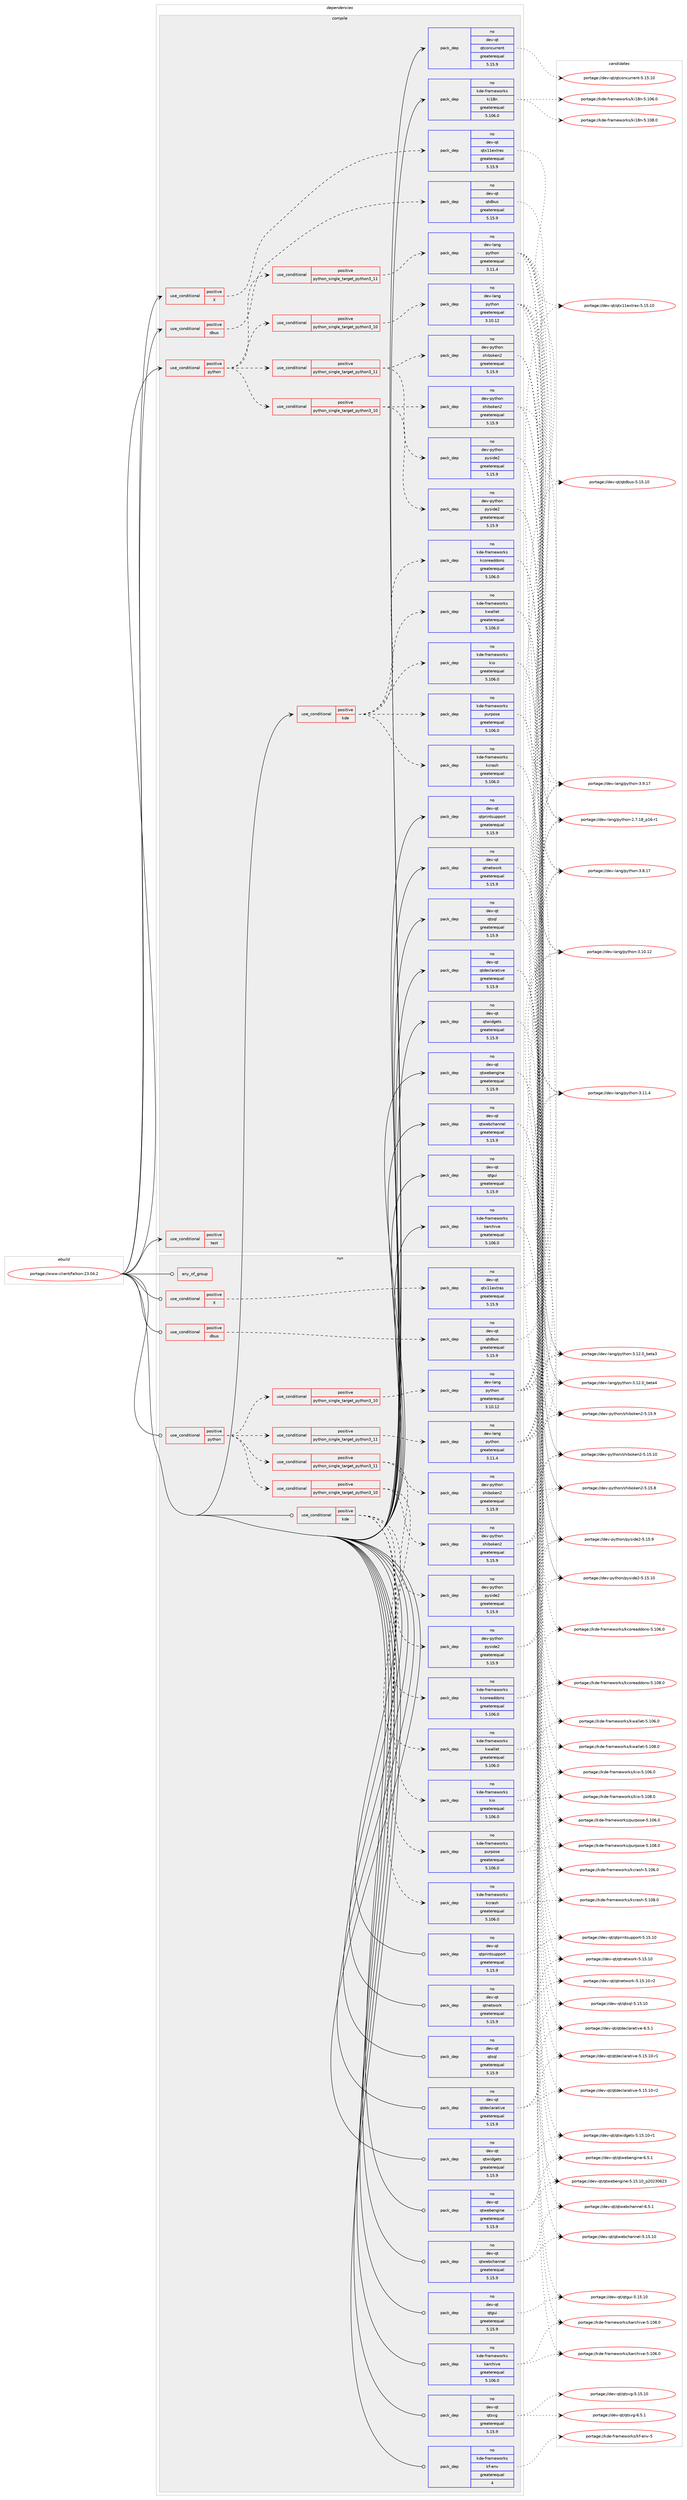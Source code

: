 digraph prolog {

# *************
# Graph options
# *************

newrank=true;
concentrate=true;
compound=true;
graph [rankdir=LR,fontname=Helvetica,fontsize=10,ranksep=1.5];#, ranksep=2.5, nodesep=0.2];
edge  [arrowhead=vee];
node  [fontname=Helvetica,fontsize=10];

# **********
# The ebuild
# **********

subgraph cluster_leftcol {
color=gray;
rank=same;
label=<<i>ebuild</i>>;
id [label="portage://www-client/falkon-23.04.2", color=red, width=4, href="../www-client/falkon-23.04.2.svg"];
}

# ****************
# The dependencies
# ****************

subgraph cluster_midcol {
color=gray;
label=<<i>dependencies</i>>;
subgraph cluster_compile {
fillcolor="#eeeeee";
style=filled;
label=<<i>compile</i>>;
subgraph cond943 {
dependency2346 [label=<<TABLE BORDER="0" CELLBORDER="1" CELLSPACING="0" CELLPADDING="4"><TR><TD ROWSPAN="3" CELLPADDING="10">use_conditional</TD></TR><TR><TD>positive</TD></TR><TR><TD>X</TD></TR></TABLE>>, shape=none, color=red];
subgraph pack1281 {
dependency2347 [label=<<TABLE BORDER="0" CELLBORDER="1" CELLSPACING="0" CELLPADDING="4" WIDTH="220"><TR><TD ROWSPAN="6" CELLPADDING="30">pack_dep</TD></TR><TR><TD WIDTH="110">no</TD></TR><TR><TD>dev-qt</TD></TR><TR><TD>qtx11extras</TD></TR><TR><TD>greaterequal</TD></TR><TR><TD>5.15.9</TD></TR></TABLE>>, shape=none, color=blue];
}
dependency2346:e -> dependency2347:w [weight=20,style="dashed",arrowhead="vee"];
# *** BEGIN UNKNOWN DEPENDENCY TYPE (TODO) ***
# dependency2346 -> package_dependency(portage://www-client/falkon-23.04.2,install,no,x11-libs,libxcb,none,[,,],any_same_slot,[])
# *** END UNKNOWN DEPENDENCY TYPE (TODO) ***

# *** BEGIN UNKNOWN DEPENDENCY TYPE (TODO) ***
# dependency2346 -> package_dependency(portage://www-client/falkon-23.04.2,install,no,x11-libs,xcb-util,none,[,,],[],[])
# *** END UNKNOWN DEPENDENCY TYPE (TODO) ***

}
id:e -> dependency2346:w [weight=20,style="solid",arrowhead="vee"];
subgraph cond944 {
dependency2348 [label=<<TABLE BORDER="0" CELLBORDER="1" CELLSPACING="0" CELLPADDING="4"><TR><TD ROWSPAN="3" CELLPADDING="10">use_conditional</TD></TR><TR><TD>positive</TD></TR><TR><TD>dbus</TD></TR></TABLE>>, shape=none, color=red];
subgraph pack1282 {
dependency2349 [label=<<TABLE BORDER="0" CELLBORDER="1" CELLSPACING="0" CELLPADDING="4" WIDTH="220"><TR><TD ROWSPAN="6" CELLPADDING="30">pack_dep</TD></TR><TR><TD WIDTH="110">no</TD></TR><TR><TD>dev-qt</TD></TR><TR><TD>qtdbus</TD></TR><TR><TD>greaterequal</TD></TR><TR><TD>5.15.9</TD></TR></TABLE>>, shape=none, color=blue];
}
dependency2348:e -> dependency2349:w [weight=20,style="dashed",arrowhead="vee"];
}
id:e -> dependency2348:w [weight=20,style="solid",arrowhead="vee"];
subgraph cond945 {
dependency2350 [label=<<TABLE BORDER="0" CELLBORDER="1" CELLSPACING="0" CELLPADDING="4"><TR><TD ROWSPAN="3" CELLPADDING="10">use_conditional</TD></TR><TR><TD>positive</TD></TR><TR><TD>kde</TD></TR></TABLE>>, shape=none, color=red];
subgraph pack1283 {
dependency2351 [label=<<TABLE BORDER="0" CELLBORDER="1" CELLSPACING="0" CELLPADDING="4" WIDTH="220"><TR><TD ROWSPAN="6" CELLPADDING="30">pack_dep</TD></TR><TR><TD WIDTH="110">no</TD></TR><TR><TD>kde-frameworks</TD></TR><TR><TD>kcoreaddons</TD></TR><TR><TD>greaterequal</TD></TR><TR><TD>5.106.0</TD></TR></TABLE>>, shape=none, color=blue];
}
dependency2350:e -> dependency2351:w [weight=20,style="dashed",arrowhead="vee"];
subgraph pack1284 {
dependency2352 [label=<<TABLE BORDER="0" CELLBORDER="1" CELLSPACING="0" CELLPADDING="4" WIDTH="220"><TR><TD ROWSPAN="6" CELLPADDING="30">pack_dep</TD></TR><TR><TD WIDTH="110">no</TD></TR><TR><TD>kde-frameworks</TD></TR><TR><TD>kcrash</TD></TR><TR><TD>greaterequal</TD></TR><TR><TD>5.106.0</TD></TR></TABLE>>, shape=none, color=blue];
}
dependency2350:e -> dependency2352:w [weight=20,style="dashed",arrowhead="vee"];
subgraph pack1285 {
dependency2353 [label=<<TABLE BORDER="0" CELLBORDER="1" CELLSPACING="0" CELLPADDING="4" WIDTH="220"><TR><TD ROWSPAN="6" CELLPADDING="30">pack_dep</TD></TR><TR><TD WIDTH="110">no</TD></TR><TR><TD>kde-frameworks</TD></TR><TR><TD>kio</TD></TR><TR><TD>greaterequal</TD></TR><TR><TD>5.106.0</TD></TR></TABLE>>, shape=none, color=blue];
}
dependency2350:e -> dependency2353:w [weight=20,style="dashed",arrowhead="vee"];
subgraph pack1286 {
dependency2354 [label=<<TABLE BORDER="0" CELLBORDER="1" CELLSPACING="0" CELLPADDING="4" WIDTH="220"><TR><TD ROWSPAN="6" CELLPADDING="30">pack_dep</TD></TR><TR><TD WIDTH="110">no</TD></TR><TR><TD>kde-frameworks</TD></TR><TR><TD>kwallet</TD></TR><TR><TD>greaterequal</TD></TR><TR><TD>5.106.0</TD></TR></TABLE>>, shape=none, color=blue];
}
dependency2350:e -> dependency2354:w [weight=20,style="dashed",arrowhead="vee"];
subgraph pack1287 {
dependency2355 [label=<<TABLE BORDER="0" CELLBORDER="1" CELLSPACING="0" CELLPADDING="4" WIDTH="220"><TR><TD ROWSPAN="6" CELLPADDING="30">pack_dep</TD></TR><TR><TD WIDTH="110">no</TD></TR><TR><TD>kde-frameworks</TD></TR><TR><TD>purpose</TD></TR><TR><TD>greaterequal</TD></TR><TR><TD>5.106.0</TD></TR></TABLE>>, shape=none, color=blue];
}
dependency2350:e -> dependency2355:w [weight=20,style="dashed",arrowhead="vee"];
}
id:e -> dependency2350:w [weight=20,style="solid",arrowhead="vee"];
subgraph cond946 {
dependency2356 [label=<<TABLE BORDER="0" CELLBORDER="1" CELLSPACING="0" CELLPADDING="4"><TR><TD ROWSPAN="3" CELLPADDING="10">use_conditional</TD></TR><TR><TD>positive</TD></TR><TR><TD>python</TD></TR></TABLE>>, shape=none, color=red];
subgraph cond947 {
dependency2357 [label=<<TABLE BORDER="0" CELLBORDER="1" CELLSPACING="0" CELLPADDING="4"><TR><TD ROWSPAN="3" CELLPADDING="10">use_conditional</TD></TR><TR><TD>positive</TD></TR><TR><TD>python_single_target_python3_10</TD></TR></TABLE>>, shape=none, color=red];
subgraph pack1288 {
dependency2358 [label=<<TABLE BORDER="0" CELLBORDER="1" CELLSPACING="0" CELLPADDING="4" WIDTH="220"><TR><TD ROWSPAN="6" CELLPADDING="30">pack_dep</TD></TR><TR><TD WIDTH="110">no</TD></TR><TR><TD>dev-lang</TD></TR><TR><TD>python</TD></TR><TR><TD>greaterequal</TD></TR><TR><TD>3.10.12</TD></TR></TABLE>>, shape=none, color=blue];
}
dependency2357:e -> dependency2358:w [weight=20,style="dashed",arrowhead="vee"];
}
dependency2356:e -> dependency2357:w [weight=20,style="dashed",arrowhead="vee"];
subgraph cond948 {
dependency2359 [label=<<TABLE BORDER="0" CELLBORDER="1" CELLSPACING="0" CELLPADDING="4"><TR><TD ROWSPAN="3" CELLPADDING="10">use_conditional</TD></TR><TR><TD>positive</TD></TR><TR><TD>python_single_target_python3_11</TD></TR></TABLE>>, shape=none, color=red];
subgraph pack1289 {
dependency2360 [label=<<TABLE BORDER="0" CELLBORDER="1" CELLSPACING="0" CELLPADDING="4" WIDTH="220"><TR><TD ROWSPAN="6" CELLPADDING="30">pack_dep</TD></TR><TR><TD WIDTH="110">no</TD></TR><TR><TD>dev-lang</TD></TR><TR><TD>python</TD></TR><TR><TD>greaterequal</TD></TR><TR><TD>3.11.4</TD></TR></TABLE>>, shape=none, color=blue];
}
dependency2359:e -> dependency2360:w [weight=20,style="dashed",arrowhead="vee"];
}
dependency2356:e -> dependency2359:w [weight=20,style="dashed",arrowhead="vee"];
subgraph cond949 {
dependency2361 [label=<<TABLE BORDER="0" CELLBORDER="1" CELLSPACING="0" CELLPADDING="4"><TR><TD ROWSPAN="3" CELLPADDING="10">use_conditional</TD></TR><TR><TD>positive</TD></TR><TR><TD>python_single_target_python3_10</TD></TR></TABLE>>, shape=none, color=red];
subgraph pack1290 {
dependency2362 [label=<<TABLE BORDER="0" CELLBORDER="1" CELLSPACING="0" CELLPADDING="4" WIDTH="220"><TR><TD ROWSPAN="6" CELLPADDING="30">pack_dep</TD></TR><TR><TD WIDTH="110">no</TD></TR><TR><TD>dev-python</TD></TR><TR><TD>pyside2</TD></TR><TR><TD>greaterequal</TD></TR><TR><TD>5.15.9</TD></TR></TABLE>>, shape=none, color=blue];
}
dependency2361:e -> dependency2362:w [weight=20,style="dashed",arrowhead="vee"];
subgraph pack1291 {
dependency2363 [label=<<TABLE BORDER="0" CELLBORDER="1" CELLSPACING="0" CELLPADDING="4" WIDTH="220"><TR><TD ROWSPAN="6" CELLPADDING="30">pack_dep</TD></TR><TR><TD WIDTH="110">no</TD></TR><TR><TD>dev-python</TD></TR><TR><TD>shiboken2</TD></TR><TR><TD>greaterequal</TD></TR><TR><TD>5.15.9</TD></TR></TABLE>>, shape=none, color=blue];
}
dependency2361:e -> dependency2363:w [weight=20,style="dashed",arrowhead="vee"];
}
dependency2356:e -> dependency2361:w [weight=20,style="dashed",arrowhead="vee"];
subgraph cond950 {
dependency2364 [label=<<TABLE BORDER="0" CELLBORDER="1" CELLSPACING="0" CELLPADDING="4"><TR><TD ROWSPAN="3" CELLPADDING="10">use_conditional</TD></TR><TR><TD>positive</TD></TR><TR><TD>python_single_target_python3_11</TD></TR></TABLE>>, shape=none, color=red];
subgraph pack1292 {
dependency2365 [label=<<TABLE BORDER="0" CELLBORDER="1" CELLSPACING="0" CELLPADDING="4" WIDTH="220"><TR><TD ROWSPAN="6" CELLPADDING="30">pack_dep</TD></TR><TR><TD WIDTH="110">no</TD></TR><TR><TD>dev-python</TD></TR><TR><TD>pyside2</TD></TR><TR><TD>greaterequal</TD></TR><TR><TD>5.15.9</TD></TR></TABLE>>, shape=none, color=blue];
}
dependency2364:e -> dependency2365:w [weight=20,style="dashed",arrowhead="vee"];
subgraph pack1293 {
dependency2366 [label=<<TABLE BORDER="0" CELLBORDER="1" CELLSPACING="0" CELLPADDING="4" WIDTH="220"><TR><TD ROWSPAN="6" CELLPADDING="30">pack_dep</TD></TR><TR><TD WIDTH="110">no</TD></TR><TR><TD>dev-python</TD></TR><TR><TD>shiboken2</TD></TR><TR><TD>greaterequal</TD></TR><TR><TD>5.15.9</TD></TR></TABLE>>, shape=none, color=blue];
}
dependency2364:e -> dependency2366:w [weight=20,style="dashed",arrowhead="vee"];
}
dependency2356:e -> dependency2364:w [weight=20,style="dashed",arrowhead="vee"];
}
id:e -> dependency2356:w [weight=20,style="solid",arrowhead="vee"];
subgraph cond951 {
dependency2367 [label=<<TABLE BORDER="0" CELLBORDER="1" CELLSPACING="0" CELLPADDING="4"><TR><TD ROWSPAN="3" CELLPADDING="10">use_conditional</TD></TR><TR><TD>positive</TD></TR><TR><TD>test</TD></TR></TABLE>>, shape=none, color=red];
# *** BEGIN UNKNOWN DEPENDENCY TYPE (TODO) ***
# dependency2367 -> package_dependency(portage://www-client/falkon-23.04.2,install,no,dev-qt,qttest,none,[,,],[slot(5)],[])
# *** END UNKNOWN DEPENDENCY TYPE (TODO) ***

}
id:e -> dependency2367:w [weight=20,style="solid",arrowhead="vee"];
# *** BEGIN UNKNOWN DEPENDENCY TYPE (TODO) ***
# id -> package_dependency(portage://www-client/falkon-23.04.2,install,no,dev-libs,openssl,none,[,,],[slot(0),equal],[])
# *** END UNKNOWN DEPENDENCY TYPE (TODO) ***

subgraph pack1294 {
dependency2368 [label=<<TABLE BORDER="0" CELLBORDER="1" CELLSPACING="0" CELLPADDING="4" WIDTH="220"><TR><TD ROWSPAN="6" CELLPADDING="30">pack_dep</TD></TR><TR><TD WIDTH="110">no</TD></TR><TR><TD>dev-qt</TD></TR><TR><TD>qtconcurrent</TD></TR><TR><TD>greaterequal</TD></TR><TR><TD>5.15.9</TD></TR></TABLE>>, shape=none, color=blue];
}
id:e -> dependency2368:w [weight=20,style="solid",arrowhead="vee"];
# *** BEGIN UNKNOWN DEPENDENCY TYPE (TODO) ***
# id -> package_dependency(portage://www-client/falkon-23.04.2,install,no,dev-qt,qtcore,none,[,,],[slot(5)],[])
# *** END UNKNOWN DEPENDENCY TYPE (TODO) ***

subgraph pack1295 {
dependency2369 [label=<<TABLE BORDER="0" CELLBORDER="1" CELLSPACING="0" CELLPADDING="4" WIDTH="220"><TR><TD ROWSPAN="6" CELLPADDING="30">pack_dep</TD></TR><TR><TD WIDTH="110">no</TD></TR><TR><TD>dev-qt</TD></TR><TR><TD>qtdeclarative</TD></TR><TR><TD>greaterequal</TD></TR><TR><TD>5.15.9</TD></TR></TABLE>>, shape=none, color=blue];
}
id:e -> dependency2369:w [weight=20,style="solid",arrowhead="vee"];
subgraph pack1296 {
dependency2370 [label=<<TABLE BORDER="0" CELLBORDER="1" CELLSPACING="0" CELLPADDING="4" WIDTH="220"><TR><TD ROWSPAN="6" CELLPADDING="30">pack_dep</TD></TR><TR><TD WIDTH="110">no</TD></TR><TR><TD>dev-qt</TD></TR><TR><TD>qtgui</TD></TR><TR><TD>greaterequal</TD></TR><TR><TD>5.15.9</TD></TR></TABLE>>, shape=none, color=blue];
}
id:e -> dependency2370:w [weight=20,style="solid",arrowhead="vee"];
subgraph pack1297 {
dependency2371 [label=<<TABLE BORDER="0" CELLBORDER="1" CELLSPACING="0" CELLPADDING="4" WIDTH="220"><TR><TD ROWSPAN="6" CELLPADDING="30">pack_dep</TD></TR><TR><TD WIDTH="110">no</TD></TR><TR><TD>dev-qt</TD></TR><TR><TD>qtnetwork</TD></TR><TR><TD>greaterequal</TD></TR><TR><TD>5.15.9</TD></TR></TABLE>>, shape=none, color=blue];
}
id:e -> dependency2371:w [weight=20,style="solid",arrowhead="vee"];
subgraph pack1298 {
dependency2372 [label=<<TABLE BORDER="0" CELLBORDER="1" CELLSPACING="0" CELLPADDING="4" WIDTH="220"><TR><TD ROWSPAN="6" CELLPADDING="30">pack_dep</TD></TR><TR><TD WIDTH="110">no</TD></TR><TR><TD>dev-qt</TD></TR><TR><TD>qtprintsupport</TD></TR><TR><TD>greaterequal</TD></TR><TR><TD>5.15.9</TD></TR></TABLE>>, shape=none, color=blue];
}
id:e -> dependency2372:w [weight=20,style="solid",arrowhead="vee"];
subgraph pack1299 {
dependency2373 [label=<<TABLE BORDER="0" CELLBORDER="1" CELLSPACING="0" CELLPADDING="4" WIDTH="220"><TR><TD ROWSPAN="6" CELLPADDING="30">pack_dep</TD></TR><TR><TD WIDTH="110">no</TD></TR><TR><TD>dev-qt</TD></TR><TR><TD>qtsql</TD></TR><TR><TD>greaterequal</TD></TR><TR><TD>5.15.9</TD></TR></TABLE>>, shape=none, color=blue];
}
id:e -> dependency2373:w [weight=20,style="solid",arrowhead="vee"];
subgraph pack1300 {
dependency2374 [label=<<TABLE BORDER="0" CELLBORDER="1" CELLSPACING="0" CELLPADDING="4" WIDTH="220"><TR><TD ROWSPAN="6" CELLPADDING="30">pack_dep</TD></TR><TR><TD WIDTH="110">no</TD></TR><TR><TD>dev-qt</TD></TR><TR><TD>qtwebchannel</TD></TR><TR><TD>greaterequal</TD></TR><TR><TD>5.15.9</TD></TR></TABLE>>, shape=none, color=blue];
}
id:e -> dependency2374:w [weight=20,style="solid",arrowhead="vee"];
subgraph pack1301 {
dependency2375 [label=<<TABLE BORDER="0" CELLBORDER="1" CELLSPACING="0" CELLPADDING="4" WIDTH="220"><TR><TD ROWSPAN="6" CELLPADDING="30">pack_dep</TD></TR><TR><TD WIDTH="110">no</TD></TR><TR><TD>dev-qt</TD></TR><TR><TD>qtwebengine</TD></TR><TR><TD>greaterequal</TD></TR><TR><TD>5.15.9</TD></TR></TABLE>>, shape=none, color=blue];
}
id:e -> dependency2375:w [weight=20,style="solid",arrowhead="vee"];
subgraph pack1302 {
dependency2376 [label=<<TABLE BORDER="0" CELLBORDER="1" CELLSPACING="0" CELLPADDING="4" WIDTH="220"><TR><TD ROWSPAN="6" CELLPADDING="30">pack_dep</TD></TR><TR><TD WIDTH="110">no</TD></TR><TR><TD>dev-qt</TD></TR><TR><TD>qtwidgets</TD></TR><TR><TD>greaterequal</TD></TR><TR><TD>5.15.9</TD></TR></TABLE>>, shape=none, color=blue];
}
id:e -> dependency2376:w [weight=20,style="solid",arrowhead="vee"];
subgraph pack1303 {
dependency2377 [label=<<TABLE BORDER="0" CELLBORDER="1" CELLSPACING="0" CELLPADDING="4" WIDTH="220"><TR><TD ROWSPAN="6" CELLPADDING="30">pack_dep</TD></TR><TR><TD WIDTH="110">no</TD></TR><TR><TD>kde-frameworks</TD></TR><TR><TD>karchive</TD></TR><TR><TD>greaterequal</TD></TR><TR><TD>5.106.0</TD></TR></TABLE>>, shape=none, color=blue];
}
id:e -> dependency2377:w [weight=20,style="solid",arrowhead="vee"];
subgraph pack1304 {
dependency2378 [label=<<TABLE BORDER="0" CELLBORDER="1" CELLSPACING="0" CELLPADDING="4" WIDTH="220"><TR><TD ROWSPAN="6" CELLPADDING="30">pack_dep</TD></TR><TR><TD WIDTH="110">no</TD></TR><TR><TD>kde-frameworks</TD></TR><TR><TD>ki18n</TD></TR><TR><TD>greaterequal</TD></TR><TR><TD>5.106.0</TD></TR></TABLE>>, shape=none, color=blue];
}
id:e -> dependency2378:w [weight=20,style="solid",arrowhead="vee"];
# *** BEGIN UNKNOWN DEPENDENCY TYPE (TODO) ***
# id -> package_dependency(portage://www-client/falkon-23.04.2,install,no,virtual,libintl,none,[,,],[],[])
# *** END UNKNOWN DEPENDENCY TYPE (TODO) ***

}
subgraph cluster_compileandrun {
fillcolor="#eeeeee";
style=filled;
label=<<i>compile and run</i>>;
}
subgraph cluster_run {
fillcolor="#eeeeee";
style=filled;
label=<<i>run</i>>;
subgraph any124 {
dependency2379 [label=<<TABLE BORDER="0" CELLBORDER="1" CELLSPACING="0" CELLPADDING="4"><TR><TD CELLPADDING="10">any_of_group</TD></TR></TABLE>>, shape=none, color=red];# *** BEGIN UNKNOWN DEPENDENCY TYPE (TODO) ***
# dependency2379 -> package_dependency(portage://www-client/falkon-23.04.2,run,no,kde-frameworks,breeze-icons,none,[,,],any_different_slot,[])
# *** END UNKNOWN DEPENDENCY TYPE (TODO) ***

# *** BEGIN UNKNOWN DEPENDENCY TYPE (TODO) ***
# dependency2379 -> package_dependency(portage://www-client/falkon-23.04.2,run,no,kde-frameworks,oxygen-icons,none,[,,],any_different_slot,[])
# *** END UNKNOWN DEPENDENCY TYPE (TODO) ***

}
id:e -> dependency2379:w [weight=20,style="solid",arrowhead="odot"];
subgraph cond952 {
dependency2380 [label=<<TABLE BORDER="0" CELLBORDER="1" CELLSPACING="0" CELLPADDING="4"><TR><TD ROWSPAN="3" CELLPADDING="10">use_conditional</TD></TR><TR><TD>positive</TD></TR><TR><TD>X</TD></TR></TABLE>>, shape=none, color=red];
subgraph pack1305 {
dependency2381 [label=<<TABLE BORDER="0" CELLBORDER="1" CELLSPACING="0" CELLPADDING="4" WIDTH="220"><TR><TD ROWSPAN="6" CELLPADDING="30">pack_dep</TD></TR><TR><TD WIDTH="110">no</TD></TR><TR><TD>dev-qt</TD></TR><TR><TD>qtx11extras</TD></TR><TR><TD>greaterequal</TD></TR><TR><TD>5.15.9</TD></TR></TABLE>>, shape=none, color=blue];
}
dependency2380:e -> dependency2381:w [weight=20,style="dashed",arrowhead="vee"];
# *** BEGIN UNKNOWN DEPENDENCY TYPE (TODO) ***
# dependency2380 -> package_dependency(portage://www-client/falkon-23.04.2,run,no,x11-libs,libxcb,none,[,,],any_same_slot,[])
# *** END UNKNOWN DEPENDENCY TYPE (TODO) ***

# *** BEGIN UNKNOWN DEPENDENCY TYPE (TODO) ***
# dependency2380 -> package_dependency(portage://www-client/falkon-23.04.2,run,no,x11-libs,xcb-util,none,[,,],[],[])
# *** END UNKNOWN DEPENDENCY TYPE (TODO) ***

}
id:e -> dependency2380:w [weight=20,style="solid",arrowhead="odot"];
subgraph cond953 {
dependency2382 [label=<<TABLE BORDER="0" CELLBORDER="1" CELLSPACING="0" CELLPADDING="4"><TR><TD ROWSPAN="3" CELLPADDING="10">use_conditional</TD></TR><TR><TD>positive</TD></TR><TR><TD>dbus</TD></TR></TABLE>>, shape=none, color=red];
subgraph pack1306 {
dependency2383 [label=<<TABLE BORDER="0" CELLBORDER="1" CELLSPACING="0" CELLPADDING="4" WIDTH="220"><TR><TD ROWSPAN="6" CELLPADDING="30">pack_dep</TD></TR><TR><TD WIDTH="110">no</TD></TR><TR><TD>dev-qt</TD></TR><TR><TD>qtdbus</TD></TR><TR><TD>greaterequal</TD></TR><TR><TD>5.15.9</TD></TR></TABLE>>, shape=none, color=blue];
}
dependency2382:e -> dependency2383:w [weight=20,style="dashed",arrowhead="vee"];
}
id:e -> dependency2382:w [weight=20,style="solid",arrowhead="odot"];
subgraph cond954 {
dependency2384 [label=<<TABLE BORDER="0" CELLBORDER="1" CELLSPACING="0" CELLPADDING="4"><TR><TD ROWSPAN="3" CELLPADDING="10">use_conditional</TD></TR><TR><TD>positive</TD></TR><TR><TD>kde</TD></TR></TABLE>>, shape=none, color=red];
subgraph pack1307 {
dependency2385 [label=<<TABLE BORDER="0" CELLBORDER="1" CELLSPACING="0" CELLPADDING="4" WIDTH="220"><TR><TD ROWSPAN="6" CELLPADDING="30">pack_dep</TD></TR><TR><TD WIDTH="110">no</TD></TR><TR><TD>kde-frameworks</TD></TR><TR><TD>kcoreaddons</TD></TR><TR><TD>greaterequal</TD></TR><TR><TD>5.106.0</TD></TR></TABLE>>, shape=none, color=blue];
}
dependency2384:e -> dependency2385:w [weight=20,style="dashed",arrowhead="vee"];
subgraph pack1308 {
dependency2386 [label=<<TABLE BORDER="0" CELLBORDER="1" CELLSPACING="0" CELLPADDING="4" WIDTH="220"><TR><TD ROWSPAN="6" CELLPADDING="30">pack_dep</TD></TR><TR><TD WIDTH="110">no</TD></TR><TR><TD>kde-frameworks</TD></TR><TR><TD>kcrash</TD></TR><TR><TD>greaterequal</TD></TR><TR><TD>5.106.0</TD></TR></TABLE>>, shape=none, color=blue];
}
dependency2384:e -> dependency2386:w [weight=20,style="dashed",arrowhead="vee"];
subgraph pack1309 {
dependency2387 [label=<<TABLE BORDER="0" CELLBORDER="1" CELLSPACING="0" CELLPADDING="4" WIDTH="220"><TR><TD ROWSPAN="6" CELLPADDING="30">pack_dep</TD></TR><TR><TD WIDTH="110">no</TD></TR><TR><TD>kde-frameworks</TD></TR><TR><TD>kio</TD></TR><TR><TD>greaterequal</TD></TR><TR><TD>5.106.0</TD></TR></TABLE>>, shape=none, color=blue];
}
dependency2384:e -> dependency2387:w [weight=20,style="dashed",arrowhead="vee"];
subgraph pack1310 {
dependency2388 [label=<<TABLE BORDER="0" CELLBORDER="1" CELLSPACING="0" CELLPADDING="4" WIDTH="220"><TR><TD ROWSPAN="6" CELLPADDING="30">pack_dep</TD></TR><TR><TD WIDTH="110">no</TD></TR><TR><TD>kde-frameworks</TD></TR><TR><TD>kwallet</TD></TR><TR><TD>greaterequal</TD></TR><TR><TD>5.106.0</TD></TR></TABLE>>, shape=none, color=blue];
}
dependency2384:e -> dependency2388:w [weight=20,style="dashed",arrowhead="vee"];
subgraph pack1311 {
dependency2389 [label=<<TABLE BORDER="0" CELLBORDER="1" CELLSPACING="0" CELLPADDING="4" WIDTH="220"><TR><TD ROWSPAN="6" CELLPADDING="30">pack_dep</TD></TR><TR><TD WIDTH="110">no</TD></TR><TR><TD>kde-frameworks</TD></TR><TR><TD>purpose</TD></TR><TR><TD>greaterequal</TD></TR><TR><TD>5.106.0</TD></TR></TABLE>>, shape=none, color=blue];
}
dependency2384:e -> dependency2389:w [weight=20,style="dashed",arrowhead="vee"];
}
id:e -> dependency2384:w [weight=20,style="solid",arrowhead="odot"];
subgraph cond955 {
dependency2390 [label=<<TABLE BORDER="0" CELLBORDER="1" CELLSPACING="0" CELLPADDING="4"><TR><TD ROWSPAN="3" CELLPADDING="10">use_conditional</TD></TR><TR><TD>positive</TD></TR><TR><TD>python</TD></TR></TABLE>>, shape=none, color=red];
subgraph cond956 {
dependency2391 [label=<<TABLE BORDER="0" CELLBORDER="1" CELLSPACING="0" CELLPADDING="4"><TR><TD ROWSPAN="3" CELLPADDING="10">use_conditional</TD></TR><TR><TD>positive</TD></TR><TR><TD>python_single_target_python3_10</TD></TR></TABLE>>, shape=none, color=red];
subgraph pack1312 {
dependency2392 [label=<<TABLE BORDER="0" CELLBORDER="1" CELLSPACING="0" CELLPADDING="4" WIDTH="220"><TR><TD ROWSPAN="6" CELLPADDING="30">pack_dep</TD></TR><TR><TD WIDTH="110">no</TD></TR><TR><TD>dev-lang</TD></TR><TR><TD>python</TD></TR><TR><TD>greaterequal</TD></TR><TR><TD>3.10.12</TD></TR></TABLE>>, shape=none, color=blue];
}
dependency2391:e -> dependency2392:w [weight=20,style="dashed",arrowhead="vee"];
}
dependency2390:e -> dependency2391:w [weight=20,style="dashed",arrowhead="vee"];
subgraph cond957 {
dependency2393 [label=<<TABLE BORDER="0" CELLBORDER="1" CELLSPACING="0" CELLPADDING="4"><TR><TD ROWSPAN="3" CELLPADDING="10">use_conditional</TD></TR><TR><TD>positive</TD></TR><TR><TD>python_single_target_python3_11</TD></TR></TABLE>>, shape=none, color=red];
subgraph pack1313 {
dependency2394 [label=<<TABLE BORDER="0" CELLBORDER="1" CELLSPACING="0" CELLPADDING="4" WIDTH="220"><TR><TD ROWSPAN="6" CELLPADDING="30">pack_dep</TD></TR><TR><TD WIDTH="110">no</TD></TR><TR><TD>dev-lang</TD></TR><TR><TD>python</TD></TR><TR><TD>greaterequal</TD></TR><TR><TD>3.11.4</TD></TR></TABLE>>, shape=none, color=blue];
}
dependency2393:e -> dependency2394:w [weight=20,style="dashed",arrowhead="vee"];
}
dependency2390:e -> dependency2393:w [weight=20,style="dashed",arrowhead="vee"];
subgraph cond958 {
dependency2395 [label=<<TABLE BORDER="0" CELLBORDER="1" CELLSPACING="0" CELLPADDING="4"><TR><TD ROWSPAN="3" CELLPADDING="10">use_conditional</TD></TR><TR><TD>positive</TD></TR><TR><TD>python_single_target_python3_10</TD></TR></TABLE>>, shape=none, color=red];
subgraph pack1314 {
dependency2396 [label=<<TABLE BORDER="0" CELLBORDER="1" CELLSPACING="0" CELLPADDING="4" WIDTH="220"><TR><TD ROWSPAN="6" CELLPADDING="30">pack_dep</TD></TR><TR><TD WIDTH="110">no</TD></TR><TR><TD>dev-python</TD></TR><TR><TD>pyside2</TD></TR><TR><TD>greaterequal</TD></TR><TR><TD>5.15.9</TD></TR></TABLE>>, shape=none, color=blue];
}
dependency2395:e -> dependency2396:w [weight=20,style="dashed",arrowhead="vee"];
subgraph pack1315 {
dependency2397 [label=<<TABLE BORDER="0" CELLBORDER="1" CELLSPACING="0" CELLPADDING="4" WIDTH="220"><TR><TD ROWSPAN="6" CELLPADDING="30">pack_dep</TD></TR><TR><TD WIDTH="110">no</TD></TR><TR><TD>dev-python</TD></TR><TR><TD>shiboken2</TD></TR><TR><TD>greaterequal</TD></TR><TR><TD>5.15.9</TD></TR></TABLE>>, shape=none, color=blue];
}
dependency2395:e -> dependency2397:w [weight=20,style="dashed",arrowhead="vee"];
}
dependency2390:e -> dependency2395:w [weight=20,style="dashed",arrowhead="vee"];
subgraph cond959 {
dependency2398 [label=<<TABLE BORDER="0" CELLBORDER="1" CELLSPACING="0" CELLPADDING="4"><TR><TD ROWSPAN="3" CELLPADDING="10">use_conditional</TD></TR><TR><TD>positive</TD></TR><TR><TD>python_single_target_python3_11</TD></TR></TABLE>>, shape=none, color=red];
subgraph pack1316 {
dependency2399 [label=<<TABLE BORDER="0" CELLBORDER="1" CELLSPACING="0" CELLPADDING="4" WIDTH="220"><TR><TD ROWSPAN="6" CELLPADDING="30">pack_dep</TD></TR><TR><TD WIDTH="110">no</TD></TR><TR><TD>dev-python</TD></TR><TR><TD>pyside2</TD></TR><TR><TD>greaterequal</TD></TR><TR><TD>5.15.9</TD></TR></TABLE>>, shape=none, color=blue];
}
dependency2398:e -> dependency2399:w [weight=20,style="dashed",arrowhead="vee"];
subgraph pack1317 {
dependency2400 [label=<<TABLE BORDER="0" CELLBORDER="1" CELLSPACING="0" CELLPADDING="4" WIDTH="220"><TR><TD ROWSPAN="6" CELLPADDING="30">pack_dep</TD></TR><TR><TD WIDTH="110">no</TD></TR><TR><TD>dev-python</TD></TR><TR><TD>shiboken2</TD></TR><TR><TD>greaterequal</TD></TR><TR><TD>5.15.9</TD></TR></TABLE>>, shape=none, color=blue];
}
dependency2398:e -> dependency2400:w [weight=20,style="dashed",arrowhead="vee"];
}
dependency2390:e -> dependency2398:w [weight=20,style="dashed",arrowhead="vee"];
}
id:e -> dependency2390:w [weight=20,style="solid",arrowhead="odot"];
# *** BEGIN UNKNOWN DEPENDENCY TYPE (TODO) ***
# id -> package_dependency(portage://www-client/falkon-23.04.2,run,no,dev-libs,openssl,none,[,,],[slot(0),equal],[])
# *** END UNKNOWN DEPENDENCY TYPE (TODO) ***

# *** BEGIN UNKNOWN DEPENDENCY TYPE (TODO) ***
# id -> package_dependency(portage://www-client/falkon-23.04.2,run,no,dev-qt,qtcore,none,[,,],[slot(5)],[])
# *** END UNKNOWN DEPENDENCY TYPE (TODO) ***

subgraph pack1318 {
dependency2401 [label=<<TABLE BORDER="0" CELLBORDER="1" CELLSPACING="0" CELLPADDING="4" WIDTH="220"><TR><TD ROWSPAN="6" CELLPADDING="30">pack_dep</TD></TR><TR><TD WIDTH="110">no</TD></TR><TR><TD>dev-qt</TD></TR><TR><TD>qtdeclarative</TD></TR><TR><TD>greaterequal</TD></TR><TR><TD>5.15.9</TD></TR></TABLE>>, shape=none, color=blue];
}
id:e -> dependency2401:w [weight=20,style="solid",arrowhead="odot"];
subgraph pack1319 {
dependency2402 [label=<<TABLE BORDER="0" CELLBORDER="1" CELLSPACING="0" CELLPADDING="4" WIDTH="220"><TR><TD ROWSPAN="6" CELLPADDING="30">pack_dep</TD></TR><TR><TD WIDTH="110">no</TD></TR><TR><TD>dev-qt</TD></TR><TR><TD>qtgui</TD></TR><TR><TD>greaterequal</TD></TR><TR><TD>5.15.9</TD></TR></TABLE>>, shape=none, color=blue];
}
id:e -> dependency2402:w [weight=20,style="solid",arrowhead="odot"];
subgraph pack1320 {
dependency2403 [label=<<TABLE BORDER="0" CELLBORDER="1" CELLSPACING="0" CELLPADDING="4" WIDTH="220"><TR><TD ROWSPAN="6" CELLPADDING="30">pack_dep</TD></TR><TR><TD WIDTH="110">no</TD></TR><TR><TD>dev-qt</TD></TR><TR><TD>qtnetwork</TD></TR><TR><TD>greaterequal</TD></TR><TR><TD>5.15.9</TD></TR></TABLE>>, shape=none, color=blue];
}
id:e -> dependency2403:w [weight=20,style="solid",arrowhead="odot"];
subgraph pack1321 {
dependency2404 [label=<<TABLE BORDER="0" CELLBORDER="1" CELLSPACING="0" CELLPADDING="4" WIDTH="220"><TR><TD ROWSPAN="6" CELLPADDING="30">pack_dep</TD></TR><TR><TD WIDTH="110">no</TD></TR><TR><TD>dev-qt</TD></TR><TR><TD>qtprintsupport</TD></TR><TR><TD>greaterequal</TD></TR><TR><TD>5.15.9</TD></TR></TABLE>>, shape=none, color=blue];
}
id:e -> dependency2404:w [weight=20,style="solid",arrowhead="odot"];
subgraph pack1322 {
dependency2405 [label=<<TABLE BORDER="0" CELLBORDER="1" CELLSPACING="0" CELLPADDING="4" WIDTH="220"><TR><TD ROWSPAN="6" CELLPADDING="30">pack_dep</TD></TR><TR><TD WIDTH="110">no</TD></TR><TR><TD>dev-qt</TD></TR><TR><TD>qtsql</TD></TR><TR><TD>greaterequal</TD></TR><TR><TD>5.15.9</TD></TR></TABLE>>, shape=none, color=blue];
}
id:e -> dependency2405:w [weight=20,style="solid",arrowhead="odot"];
subgraph pack1323 {
dependency2406 [label=<<TABLE BORDER="0" CELLBORDER="1" CELLSPACING="0" CELLPADDING="4" WIDTH="220"><TR><TD ROWSPAN="6" CELLPADDING="30">pack_dep</TD></TR><TR><TD WIDTH="110">no</TD></TR><TR><TD>dev-qt</TD></TR><TR><TD>qtsvg</TD></TR><TR><TD>greaterequal</TD></TR><TR><TD>5.15.9</TD></TR></TABLE>>, shape=none, color=blue];
}
id:e -> dependency2406:w [weight=20,style="solid",arrowhead="odot"];
subgraph pack1324 {
dependency2407 [label=<<TABLE BORDER="0" CELLBORDER="1" CELLSPACING="0" CELLPADDING="4" WIDTH="220"><TR><TD ROWSPAN="6" CELLPADDING="30">pack_dep</TD></TR><TR><TD WIDTH="110">no</TD></TR><TR><TD>dev-qt</TD></TR><TR><TD>qtwebchannel</TD></TR><TR><TD>greaterequal</TD></TR><TR><TD>5.15.9</TD></TR></TABLE>>, shape=none, color=blue];
}
id:e -> dependency2407:w [weight=20,style="solid",arrowhead="odot"];
subgraph pack1325 {
dependency2408 [label=<<TABLE BORDER="0" CELLBORDER="1" CELLSPACING="0" CELLPADDING="4" WIDTH="220"><TR><TD ROWSPAN="6" CELLPADDING="30">pack_dep</TD></TR><TR><TD WIDTH="110">no</TD></TR><TR><TD>dev-qt</TD></TR><TR><TD>qtwebengine</TD></TR><TR><TD>greaterequal</TD></TR><TR><TD>5.15.9</TD></TR></TABLE>>, shape=none, color=blue];
}
id:e -> dependency2408:w [weight=20,style="solid",arrowhead="odot"];
subgraph pack1326 {
dependency2409 [label=<<TABLE BORDER="0" CELLBORDER="1" CELLSPACING="0" CELLPADDING="4" WIDTH="220"><TR><TD ROWSPAN="6" CELLPADDING="30">pack_dep</TD></TR><TR><TD WIDTH="110">no</TD></TR><TR><TD>dev-qt</TD></TR><TR><TD>qtwidgets</TD></TR><TR><TD>greaterequal</TD></TR><TR><TD>5.15.9</TD></TR></TABLE>>, shape=none, color=blue];
}
id:e -> dependency2409:w [weight=20,style="solid",arrowhead="odot"];
subgraph pack1327 {
dependency2410 [label=<<TABLE BORDER="0" CELLBORDER="1" CELLSPACING="0" CELLPADDING="4" WIDTH="220"><TR><TD ROWSPAN="6" CELLPADDING="30">pack_dep</TD></TR><TR><TD WIDTH="110">no</TD></TR><TR><TD>kde-frameworks</TD></TR><TR><TD>karchive</TD></TR><TR><TD>greaterequal</TD></TR><TR><TD>5.106.0</TD></TR></TABLE>>, shape=none, color=blue];
}
id:e -> dependency2410:w [weight=20,style="solid",arrowhead="odot"];
subgraph pack1328 {
dependency2411 [label=<<TABLE BORDER="0" CELLBORDER="1" CELLSPACING="0" CELLPADDING="4" WIDTH="220"><TR><TD ROWSPAN="6" CELLPADDING="30">pack_dep</TD></TR><TR><TD WIDTH="110">no</TD></TR><TR><TD>kde-frameworks</TD></TR><TR><TD>kf-env</TD></TR><TR><TD>greaterequal</TD></TR><TR><TD>4</TD></TR></TABLE>>, shape=none, color=blue];
}
id:e -> dependency2411:w [weight=20,style="solid",arrowhead="odot"];
# *** BEGIN UNKNOWN DEPENDENCY TYPE (TODO) ***
# id -> package_dependency(portage://www-client/falkon-23.04.2,run,no,virtual,libintl,none,[,,],[],[])
# *** END UNKNOWN DEPENDENCY TYPE (TODO) ***

}
}

# **************
# The candidates
# **************

subgraph cluster_choices {
rank=same;
color=gray;
label=<<i>candidates</i>>;

subgraph choice1281 {
color=black;
nodesep=1;
choice10010111845113116471131161204949101120116114971154553464953464948 [label="portage://dev-qt/qtx11extras-5.15.10", color=red, width=4,href="../dev-qt/qtx11extras-5.15.10.svg"];
dependency2347:e -> choice10010111845113116471131161204949101120116114971154553464953464948:w [style=dotted,weight="100"];
}
subgraph choice1282 {
color=black;
nodesep=1;
choice1001011184511311647113116100981171154553464953464948 [label="portage://dev-qt/qtdbus-5.15.10", color=red, width=4,href="../dev-qt/qtdbus-5.15.10.svg"];
dependency2349:e -> choice1001011184511311647113116100981171154553464953464948:w [style=dotted,weight="100"];
}
subgraph choice1283 {
color=black;
nodesep=1;
choice10710010145102114971091011191111141071154710799111114101971001001111101154553464948544648 [label="portage://kde-frameworks/kcoreaddons-5.106.0", color=red, width=4,href="../kde-frameworks/kcoreaddons-5.106.0.svg"];
choice10710010145102114971091011191111141071154710799111114101971001001111101154553464948564648 [label="portage://kde-frameworks/kcoreaddons-5.108.0", color=red, width=4,href="../kde-frameworks/kcoreaddons-5.108.0.svg"];
dependency2351:e -> choice10710010145102114971091011191111141071154710799111114101971001001111101154553464948544648:w [style=dotted,weight="100"];
dependency2351:e -> choice10710010145102114971091011191111141071154710799111114101971001001111101154553464948564648:w [style=dotted,weight="100"];
}
subgraph choice1284 {
color=black;
nodesep=1;
choice10710010145102114971091011191111141071154710799114971151044553464948544648 [label="portage://kde-frameworks/kcrash-5.106.0", color=red, width=4,href="../kde-frameworks/kcrash-5.106.0.svg"];
choice10710010145102114971091011191111141071154710799114971151044553464948564648 [label="portage://kde-frameworks/kcrash-5.108.0", color=red, width=4,href="../kde-frameworks/kcrash-5.108.0.svg"];
dependency2352:e -> choice10710010145102114971091011191111141071154710799114971151044553464948544648:w [style=dotted,weight="100"];
dependency2352:e -> choice10710010145102114971091011191111141071154710799114971151044553464948564648:w [style=dotted,weight="100"];
}
subgraph choice1285 {
color=black;
nodesep=1;
choice1071001014510211497109101119111114107115471071051114553464948544648 [label="portage://kde-frameworks/kio-5.106.0", color=red, width=4,href="../kde-frameworks/kio-5.106.0.svg"];
choice1071001014510211497109101119111114107115471071051114553464948564648 [label="portage://kde-frameworks/kio-5.108.0", color=red, width=4,href="../kde-frameworks/kio-5.108.0.svg"];
dependency2353:e -> choice1071001014510211497109101119111114107115471071051114553464948544648:w [style=dotted,weight="100"];
dependency2353:e -> choice1071001014510211497109101119111114107115471071051114553464948564648:w [style=dotted,weight="100"];
}
subgraph choice1286 {
color=black;
nodesep=1;
choice107100101451021149710910111911111410711547107119971081081011164553464948544648 [label="portage://kde-frameworks/kwallet-5.106.0", color=red, width=4,href="../kde-frameworks/kwallet-5.106.0.svg"];
choice107100101451021149710910111911111410711547107119971081081011164553464948564648 [label="portage://kde-frameworks/kwallet-5.108.0", color=red, width=4,href="../kde-frameworks/kwallet-5.108.0.svg"];
dependency2354:e -> choice107100101451021149710910111911111410711547107119971081081011164553464948544648:w [style=dotted,weight="100"];
dependency2354:e -> choice107100101451021149710910111911111410711547107119971081081011164553464948564648:w [style=dotted,weight="100"];
}
subgraph choice1287 {
color=black;
nodesep=1;
choice1071001014510211497109101119111114107115471121171141121111151014553464948544648 [label="portage://kde-frameworks/purpose-5.106.0", color=red, width=4,href="../kde-frameworks/purpose-5.106.0.svg"];
choice1071001014510211497109101119111114107115471121171141121111151014553464948564648 [label="portage://kde-frameworks/purpose-5.108.0", color=red, width=4,href="../kde-frameworks/purpose-5.108.0.svg"];
dependency2355:e -> choice1071001014510211497109101119111114107115471121171141121111151014553464948544648:w [style=dotted,weight="100"];
dependency2355:e -> choice1071001014510211497109101119111114107115471121171141121111151014553464948564648:w [style=dotted,weight="100"];
}
subgraph choice1288 {
color=black;
nodesep=1;
choice100101118451089711010347112121116104111110455046554649569511249544511449 [label="portage://dev-lang/python-2.7.18_p16-r1", color=red, width=4,href="../dev-lang/python-2.7.18_p16-r1.svg"];
choice1001011184510897110103471121211161041111104551464948464950 [label="portage://dev-lang/python-3.10.12", color=red, width=4,href="../dev-lang/python-3.10.12.svg"];
choice10010111845108971101034711212111610411111045514649494652 [label="portage://dev-lang/python-3.11.4", color=red, width=4,href="../dev-lang/python-3.11.4.svg"];
choice1001011184510897110103471121211161041111104551464950464895981011169751 [label="portage://dev-lang/python-3.12.0_beta3", color=red, width=4,href="../dev-lang/python-3.12.0_beta3.svg"];
choice1001011184510897110103471121211161041111104551464950464895981011169752 [label="portage://dev-lang/python-3.12.0_beta4", color=red, width=4,href="../dev-lang/python-3.12.0_beta4.svg"];
choice10010111845108971101034711212111610411111045514656464955 [label="portage://dev-lang/python-3.8.17", color=red, width=4,href="../dev-lang/python-3.8.17.svg"];
choice10010111845108971101034711212111610411111045514657464955 [label="portage://dev-lang/python-3.9.17", color=red, width=4,href="../dev-lang/python-3.9.17.svg"];
dependency2358:e -> choice100101118451089711010347112121116104111110455046554649569511249544511449:w [style=dotted,weight="100"];
dependency2358:e -> choice1001011184510897110103471121211161041111104551464948464950:w [style=dotted,weight="100"];
dependency2358:e -> choice10010111845108971101034711212111610411111045514649494652:w [style=dotted,weight="100"];
dependency2358:e -> choice1001011184510897110103471121211161041111104551464950464895981011169751:w [style=dotted,weight="100"];
dependency2358:e -> choice1001011184510897110103471121211161041111104551464950464895981011169752:w [style=dotted,weight="100"];
dependency2358:e -> choice10010111845108971101034711212111610411111045514656464955:w [style=dotted,weight="100"];
dependency2358:e -> choice10010111845108971101034711212111610411111045514657464955:w [style=dotted,weight="100"];
}
subgraph choice1289 {
color=black;
nodesep=1;
choice100101118451089711010347112121116104111110455046554649569511249544511449 [label="portage://dev-lang/python-2.7.18_p16-r1", color=red, width=4,href="../dev-lang/python-2.7.18_p16-r1.svg"];
choice1001011184510897110103471121211161041111104551464948464950 [label="portage://dev-lang/python-3.10.12", color=red, width=4,href="../dev-lang/python-3.10.12.svg"];
choice10010111845108971101034711212111610411111045514649494652 [label="portage://dev-lang/python-3.11.4", color=red, width=4,href="../dev-lang/python-3.11.4.svg"];
choice1001011184510897110103471121211161041111104551464950464895981011169751 [label="portage://dev-lang/python-3.12.0_beta3", color=red, width=4,href="../dev-lang/python-3.12.0_beta3.svg"];
choice1001011184510897110103471121211161041111104551464950464895981011169752 [label="portage://dev-lang/python-3.12.0_beta4", color=red, width=4,href="../dev-lang/python-3.12.0_beta4.svg"];
choice10010111845108971101034711212111610411111045514656464955 [label="portage://dev-lang/python-3.8.17", color=red, width=4,href="../dev-lang/python-3.8.17.svg"];
choice10010111845108971101034711212111610411111045514657464955 [label="portage://dev-lang/python-3.9.17", color=red, width=4,href="../dev-lang/python-3.9.17.svg"];
dependency2360:e -> choice100101118451089711010347112121116104111110455046554649569511249544511449:w [style=dotted,weight="100"];
dependency2360:e -> choice1001011184510897110103471121211161041111104551464948464950:w [style=dotted,weight="100"];
dependency2360:e -> choice10010111845108971101034711212111610411111045514649494652:w [style=dotted,weight="100"];
dependency2360:e -> choice1001011184510897110103471121211161041111104551464950464895981011169751:w [style=dotted,weight="100"];
dependency2360:e -> choice1001011184510897110103471121211161041111104551464950464895981011169752:w [style=dotted,weight="100"];
dependency2360:e -> choice10010111845108971101034711212111610411111045514656464955:w [style=dotted,weight="100"];
dependency2360:e -> choice10010111845108971101034711212111610411111045514657464955:w [style=dotted,weight="100"];
}
subgraph choice1290 {
color=black;
nodesep=1;
choice1001011184511212111610411111047112121115105100101504553464953464948 [label="portage://dev-python/pyside2-5.15.10", color=red, width=4,href="../dev-python/pyside2-5.15.10.svg"];
choice10010111845112121116104111110471121211151051001015045534649534657 [label="portage://dev-python/pyside2-5.15.9", color=red, width=4,href="../dev-python/pyside2-5.15.9.svg"];
dependency2362:e -> choice1001011184511212111610411111047112121115105100101504553464953464948:w [style=dotted,weight="100"];
dependency2362:e -> choice10010111845112121116104111110471121211151051001015045534649534657:w [style=dotted,weight="100"];
}
subgraph choice1291 {
color=black;
nodesep=1;
choice100101118451121211161041111104711510410598111107101110504553464953464948 [label="portage://dev-python/shiboken2-5.15.10", color=red, width=4,href="../dev-python/shiboken2-5.15.10.svg"];
choice1001011184511212111610411111047115104105981111071011105045534649534656 [label="portage://dev-python/shiboken2-5.15.8", color=red, width=4,href="../dev-python/shiboken2-5.15.8.svg"];
choice1001011184511212111610411111047115104105981111071011105045534649534657 [label="portage://dev-python/shiboken2-5.15.9", color=red, width=4,href="../dev-python/shiboken2-5.15.9.svg"];
dependency2363:e -> choice100101118451121211161041111104711510410598111107101110504553464953464948:w [style=dotted,weight="100"];
dependency2363:e -> choice1001011184511212111610411111047115104105981111071011105045534649534656:w [style=dotted,weight="100"];
dependency2363:e -> choice1001011184511212111610411111047115104105981111071011105045534649534657:w [style=dotted,weight="100"];
}
subgraph choice1292 {
color=black;
nodesep=1;
choice1001011184511212111610411111047112121115105100101504553464953464948 [label="portage://dev-python/pyside2-5.15.10", color=red, width=4,href="../dev-python/pyside2-5.15.10.svg"];
choice10010111845112121116104111110471121211151051001015045534649534657 [label="portage://dev-python/pyside2-5.15.9", color=red, width=4,href="../dev-python/pyside2-5.15.9.svg"];
dependency2365:e -> choice1001011184511212111610411111047112121115105100101504553464953464948:w [style=dotted,weight="100"];
dependency2365:e -> choice10010111845112121116104111110471121211151051001015045534649534657:w [style=dotted,weight="100"];
}
subgraph choice1293 {
color=black;
nodesep=1;
choice100101118451121211161041111104711510410598111107101110504553464953464948 [label="portage://dev-python/shiboken2-5.15.10", color=red, width=4,href="../dev-python/shiboken2-5.15.10.svg"];
choice1001011184511212111610411111047115104105981111071011105045534649534656 [label="portage://dev-python/shiboken2-5.15.8", color=red, width=4,href="../dev-python/shiboken2-5.15.8.svg"];
choice1001011184511212111610411111047115104105981111071011105045534649534657 [label="portage://dev-python/shiboken2-5.15.9", color=red, width=4,href="../dev-python/shiboken2-5.15.9.svg"];
dependency2366:e -> choice100101118451121211161041111104711510410598111107101110504553464953464948:w [style=dotted,weight="100"];
dependency2366:e -> choice1001011184511212111610411111047115104105981111071011105045534649534656:w [style=dotted,weight="100"];
dependency2366:e -> choice1001011184511212111610411111047115104105981111071011105045534649534657:w [style=dotted,weight="100"];
}
subgraph choice1294 {
color=black;
nodesep=1;
choice100101118451131164711311699111110991171141141011101164553464953464948 [label="portage://dev-qt/qtconcurrent-5.15.10", color=red, width=4,href="../dev-qt/qtconcurrent-5.15.10.svg"];
dependency2368:e -> choice100101118451131164711311699111110991171141141011101164553464953464948:w [style=dotted,weight="100"];
}
subgraph choice1295 {
color=black;
nodesep=1;
choice100101118451131164711311610010199108971149711610511810145534649534649484511449 [label="portage://dev-qt/qtdeclarative-5.15.10-r1", color=red, width=4,href="../dev-qt/qtdeclarative-5.15.10-r1.svg"];
choice100101118451131164711311610010199108971149711610511810145534649534649484511450 [label="portage://dev-qt/qtdeclarative-5.15.10-r2", color=red, width=4,href="../dev-qt/qtdeclarative-5.15.10-r2.svg"];
choice1001011184511311647113116100101991089711497116105118101455446534649 [label="portage://dev-qt/qtdeclarative-6.5.1", color=red, width=4,href="../dev-qt/qtdeclarative-6.5.1.svg"];
dependency2369:e -> choice100101118451131164711311610010199108971149711610511810145534649534649484511449:w [style=dotted,weight="100"];
dependency2369:e -> choice100101118451131164711311610010199108971149711610511810145534649534649484511450:w [style=dotted,weight="100"];
dependency2369:e -> choice1001011184511311647113116100101991089711497116105118101455446534649:w [style=dotted,weight="100"];
}
subgraph choice1296 {
color=black;
nodesep=1;
choice10010111845113116471131161031171054553464953464948 [label="portage://dev-qt/qtgui-5.15.10", color=red, width=4,href="../dev-qt/qtgui-5.15.10.svg"];
dependency2370:e -> choice10010111845113116471131161031171054553464953464948:w [style=dotted,weight="100"];
}
subgraph choice1297 {
color=black;
nodesep=1;
choice10010111845113116471131161101011161191111141074553464953464948 [label="portage://dev-qt/qtnetwork-5.15.10", color=red, width=4,href="../dev-qt/qtnetwork-5.15.10.svg"];
choice100101118451131164711311611010111611911111410745534649534649484511450 [label="portage://dev-qt/qtnetwork-5.15.10-r2", color=red, width=4,href="../dev-qt/qtnetwork-5.15.10-r2.svg"];
dependency2371:e -> choice10010111845113116471131161101011161191111141074553464953464948:w [style=dotted,weight="100"];
dependency2371:e -> choice100101118451131164711311611010111611911111410745534649534649484511450:w [style=dotted,weight="100"];
}
subgraph choice1298 {
color=black;
nodesep=1;
choice10010111845113116471131161121141051101161151171121121111141164553464953464948 [label="portage://dev-qt/qtprintsupport-5.15.10", color=red, width=4,href="../dev-qt/qtprintsupport-5.15.10.svg"];
dependency2372:e -> choice10010111845113116471131161121141051101161151171121121111141164553464953464948:w [style=dotted,weight="100"];
}
subgraph choice1299 {
color=black;
nodesep=1;
choice10010111845113116471131161151131084553464953464948 [label="portage://dev-qt/qtsql-5.15.10", color=red, width=4,href="../dev-qt/qtsql-5.15.10.svg"];
dependency2373:e -> choice10010111845113116471131161151131084553464953464948:w [style=dotted,weight="100"];
}
subgraph choice1300 {
color=black;
nodesep=1;
choice10010111845113116471131161191019899104971101101011084553464953464948 [label="portage://dev-qt/qtwebchannel-5.15.10", color=red, width=4,href="../dev-qt/qtwebchannel-5.15.10.svg"];
choice1001011184511311647113116119101989910497110110101108455446534649 [label="portage://dev-qt/qtwebchannel-6.5.1", color=red, width=4,href="../dev-qt/qtwebchannel-6.5.1.svg"];
dependency2374:e -> choice10010111845113116471131161191019899104971101101011084553464953464948:w [style=dotted,weight="100"];
dependency2374:e -> choice1001011184511311647113116119101989910497110110101108455446534649:w [style=dotted,weight="100"];
}
subgraph choice1301 {
color=black;
nodesep=1;
choice1001011184511311647113116119101981011101031051101014553464953464948951125048505148545051 [label="portage://dev-qt/qtwebengine-5.15.10_p20230623", color=red, width=4,href="../dev-qt/qtwebengine-5.15.10_p20230623.svg"];
choice100101118451131164711311611910198101110103105110101455446534649 [label="portage://dev-qt/qtwebengine-6.5.1", color=red, width=4,href="../dev-qt/qtwebengine-6.5.1.svg"];
dependency2375:e -> choice1001011184511311647113116119101981011101031051101014553464953464948951125048505148545051:w [style=dotted,weight="100"];
dependency2375:e -> choice100101118451131164711311611910198101110103105110101455446534649:w [style=dotted,weight="100"];
}
subgraph choice1302 {
color=black;
nodesep=1;
choice100101118451131164711311611910510010310111611545534649534649484511449 [label="portage://dev-qt/qtwidgets-5.15.10-r1", color=red, width=4,href="../dev-qt/qtwidgets-5.15.10-r1.svg"];
dependency2376:e -> choice100101118451131164711311611910510010310111611545534649534649484511449:w [style=dotted,weight="100"];
}
subgraph choice1303 {
color=black;
nodesep=1;
choice10710010145102114971091011191111141071154710797114991041051181014553464948544648 [label="portage://kde-frameworks/karchive-5.106.0", color=red, width=4,href="../kde-frameworks/karchive-5.106.0.svg"];
choice10710010145102114971091011191111141071154710797114991041051181014553464948564648 [label="portage://kde-frameworks/karchive-5.108.0", color=red, width=4,href="../kde-frameworks/karchive-5.108.0.svg"];
dependency2377:e -> choice10710010145102114971091011191111141071154710797114991041051181014553464948544648:w [style=dotted,weight="100"];
dependency2377:e -> choice10710010145102114971091011191111141071154710797114991041051181014553464948564648:w [style=dotted,weight="100"];
}
subgraph choice1304 {
color=black;
nodesep=1;
choice10710010145102114971091011191111141071154710710549561104553464948544648 [label="portage://kde-frameworks/ki18n-5.106.0", color=red, width=4,href="../kde-frameworks/ki18n-5.106.0.svg"];
choice10710010145102114971091011191111141071154710710549561104553464948564648 [label="portage://kde-frameworks/ki18n-5.108.0", color=red, width=4,href="../kde-frameworks/ki18n-5.108.0.svg"];
dependency2378:e -> choice10710010145102114971091011191111141071154710710549561104553464948544648:w [style=dotted,weight="100"];
dependency2378:e -> choice10710010145102114971091011191111141071154710710549561104553464948564648:w [style=dotted,weight="100"];
}
subgraph choice1305 {
color=black;
nodesep=1;
choice10010111845113116471131161204949101120116114971154553464953464948 [label="portage://dev-qt/qtx11extras-5.15.10", color=red, width=4,href="../dev-qt/qtx11extras-5.15.10.svg"];
dependency2381:e -> choice10010111845113116471131161204949101120116114971154553464953464948:w [style=dotted,weight="100"];
}
subgraph choice1306 {
color=black;
nodesep=1;
choice1001011184511311647113116100981171154553464953464948 [label="portage://dev-qt/qtdbus-5.15.10", color=red, width=4,href="../dev-qt/qtdbus-5.15.10.svg"];
dependency2383:e -> choice1001011184511311647113116100981171154553464953464948:w [style=dotted,weight="100"];
}
subgraph choice1307 {
color=black;
nodesep=1;
choice10710010145102114971091011191111141071154710799111114101971001001111101154553464948544648 [label="portage://kde-frameworks/kcoreaddons-5.106.0", color=red, width=4,href="../kde-frameworks/kcoreaddons-5.106.0.svg"];
choice10710010145102114971091011191111141071154710799111114101971001001111101154553464948564648 [label="portage://kde-frameworks/kcoreaddons-5.108.0", color=red, width=4,href="../kde-frameworks/kcoreaddons-5.108.0.svg"];
dependency2385:e -> choice10710010145102114971091011191111141071154710799111114101971001001111101154553464948544648:w [style=dotted,weight="100"];
dependency2385:e -> choice10710010145102114971091011191111141071154710799111114101971001001111101154553464948564648:w [style=dotted,weight="100"];
}
subgraph choice1308 {
color=black;
nodesep=1;
choice10710010145102114971091011191111141071154710799114971151044553464948544648 [label="portage://kde-frameworks/kcrash-5.106.0", color=red, width=4,href="../kde-frameworks/kcrash-5.106.0.svg"];
choice10710010145102114971091011191111141071154710799114971151044553464948564648 [label="portage://kde-frameworks/kcrash-5.108.0", color=red, width=4,href="../kde-frameworks/kcrash-5.108.0.svg"];
dependency2386:e -> choice10710010145102114971091011191111141071154710799114971151044553464948544648:w [style=dotted,weight="100"];
dependency2386:e -> choice10710010145102114971091011191111141071154710799114971151044553464948564648:w [style=dotted,weight="100"];
}
subgraph choice1309 {
color=black;
nodesep=1;
choice1071001014510211497109101119111114107115471071051114553464948544648 [label="portage://kde-frameworks/kio-5.106.0", color=red, width=4,href="../kde-frameworks/kio-5.106.0.svg"];
choice1071001014510211497109101119111114107115471071051114553464948564648 [label="portage://kde-frameworks/kio-5.108.0", color=red, width=4,href="../kde-frameworks/kio-5.108.0.svg"];
dependency2387:e -> choice1071001014510211497109101119111114107115471071051114553464948544648:w [style=dotted,weight="100"];
dependency2387:e -> choice1071001014510211497109101119111114107115471071051114553464948564648:w [style=dotted,weight="100"];
}
subgraph choice1310 {
color=black;
nodesep=1;
choice107100101451021149710910111911111410711547107119971081081011164553464948544648 [label="portage://kde-frameworks/kwallet-5.106.0", color=red, width=4,href="../kde-frameworks/kwallet-5.106.0.svg"];
choice107100101451021149710910111911111410711547107119971081081011164553464948564648 [label="portage://kde-frameworks/kwallet-5.108.0", color=red, width=4,href="../kde-frameworks/kwallet-5.108.0.svg"];
dependency2388:e -> choice107100101451021149710910111911111410711547107119971081081011164553464948544648:w [style=dotted,weight="100"];
dependency2388:e -> choice107100101451021149710910111911111410711547107119971081081011164553464948564648:w [style=dotted,weight="100"];
}
subgraph choice1311 {
color=black;
nodesep=1;
choice1071001014510211497109101119111114107115471121171141121111151014553464948544648 [label="portage://kde-frameworks/purpose-5.106.0", color=red, width=4,href="../kde-frameworks/purpose-5.106.0.svg"];
choice1071001014510211497109101119111114107115471121171141121111151014553464948564648 [label="portage://kde-frameworks/purpose-5.108.0", color=red, width=4,href="../kde-frameworks/purpose-5.108.0.svg"];
dependency2389:e -> choice1071001014510211497109101119111114107115471121171141121111151014553464948544648:w [style=dotted,weight="100"];
dependency2389:e -> choice1071001014510211497109101119111114107115471121171141121111151014553464948564648:w [style=dotted,weight="100"];
}
subgraph choice1312 {
color=black;
nodesep=1;
choice100101118451089711010347112121116104111110455046554649569511249544511449 [label="portage://dev-lang/python-2.7.18_p16-r1", color=red, width=4,href="../dev-lang/python-2.7.18_p16-r1.svg"];
choice1001011184510897110103471121211161041111104551464948464950 [label="portage://dev-lang/python-3.10.12", color=red, width=4,href="../dev-lang/python-3.10.12.svg"];
choice10010111845108971101034711212111610411111045514649494652 [label="portage://dev-lang/python-3.11.4", color=red, width=4,href="../dev-lang/python-3.11.4.svg"];
choice1001011184510897110103471121211161041111104551464950464895981011169751 [label="portage://dev-lang/python-3.12.0_beta3", color=red, width=4,href="../dev-lang/python-3.12.0_beta3.svg"];
choice1001011184510897110103471121211161041111104551464950464895981011169752 [label="portage://dev-lang/python-3.12.0_beta4", color=red, width=4,href="../dev-lang/python-3.12.0_beta4.svg"];
choice10010111845108971101034711212111610411111045514656464955 [label="portage://dev-lang/python-3.8.17", color=red, width=4,href="../dev-lang/python-3.8.17.svg"];
choice10010111845108971101034711212111610411111045514657464955 [label="portage://dev-lang/python-3.9.17", color=red, width=4,href="../dev-lang/python-3.9.17.svg"];
dependency2392:e -> choice100101118451089711010347112121116104111110455046554649569511249544511449:w [style=dotted,weight="100"];
dependency2392:e -> choice1001011184510897110103471121211161041111104551464948464950:w [style=dotted,weight="100"];
dependency2392:e -> choice10010111845108971101034711212111610411111045514649494652:w [style=dotted,weight="100"];
dependency2392:e -> choice1001011184510897110103471121211161041111104551464950464895981011169751:w [style=dotted,weight="100"];
dependency2392:e -> choice1001011184510897110103471121211161041111104551464950464895981011169752:w [style=dotted,weight="100"];
dependency2392:e -> choice10010111845108971101034711212111610411111045514656464955:w [style=dotted,weight="100"];
dependency2392:e -> choice10010111845108971101034711212111610411111045514657464955:w [style=dotted,weight="100"];
}
subgraph choice1313 {
color=black;
nodesep=1;
choice100101118451089711010347112121116104111110455046554649569511249544511449 [label="portage://dev-lang/python-2.7.18_p16-r1", color=red, width=4,href="../dev-lang/python-2.7.18_p16-r1.svg"];
choice1001011184510897110103471121211161041111104551464948464950 [label="portage://dev-lang/python-3.10.12", color=red, width=4,href="../dev-lang/python-3.10.12.svg"];
choice10010111845108971101034711212111610411111045514649494652 [label="portage://dev-lang/python-3.11.4", color=red, width=4,href="../dev-lang/python-3.11.4.svg"];
choice1001011184510897110103471121211161041111104551464950464895981011169751 [label="portage://dev-lang/python-3.12.0_beta3", color=red, width=4,href="../dev-lang/python-3.12.0_beta3.svg"];
choice1001011184510897110103471121211161041111104551464950464895981011169752 [label="portage://dev-lang/python-3.12.0_beta4", color=red, width=4,href="../dev-lang/python-3.12.0_beta4.svg"];
choice10010111845108971101034711212111610411111045514656464955 [label="portage://dev-lang/python-3.8.17", color=red, width=4,href="../dev-lang/python-3.8.17.svg"];
choice10010111845108971101034711212111610411111045514657464955 [label="portage://dev-lang/python-3.9.17", color=red, width=4,href="../dev-lang/python-3.9.17.svg"];
dependency2394:e -> choice100101118451089711010347112121116104111110455046554649569511249544511449:w [style=dotted,weight="100"];
dependency2394:e -> choice1001011184510897110103471121211161041111104551464948464950:w [style=dotted,weight="100"];
dependency2394:e -> choice10010111845108971101034711212111610411111045514649494652:w [style=dotted,weight="100"];
dependency2394:e -> choice1001011184510897110103471121211161041111104551464950464895981011169751:w [style=dotted,weight="100"];
dependency2394:e -> choice1001011184510897110103471121211161041111104551464950464895981011169752:w [style=dotted,weight="100"];
dependency2394:e -> choice10010111845108971101034711212111610411111045514656464955:w [style=dotted,weight="100"];
dependency2394:e -> choice10010111845108971101034711212111610411111045514657464955:w [style=dotted,weight="100"];
}
subgraph choice1314 {
color=black;
nodesep=1;
choice1001011184511212111610411111047112121115105100101504553464953464948 [label="portage://dev-python/pyside2-5.15.10", color=red, width=4,href="../dev-python/pyside2-5.15.10.svg"];
choice10010111845112121116104111110471121211151051001015045534649534657 [label="portage://dev-python/pyside2-5.15.9", color=red, width=4,href="../dev-python/pyside2-5.15.9.svg"];
dependency2396:e -> choice1001011184511212111610411111047112121115105100101504553464953464948:w [style=dotted,weight="100"];
dependency2396:e -> choice10010111845112121116104111110471121211151051001015045534649534657:w [style=dotted,weight="100"];
}
subgraph choice1315 {
color=black;
nodesep=1;
choice100101118451121211161041111104711510410598111107101110504553464953464948 [label="portage://dev-python/shiboken2-5.15.10", color=red, width=4,href="../dev-python/shiboken2-5.15.10.svg"];
choice1001011184511212111610411111047115104105981111071011105045534649534656 [label="portage://dev-python/shiboken2-5.15.8", color=red, width=4,href="../dev-python/shiboken2-5.15.8.svg"];
choice1001011184511212111610411111047115104105981111071011105045534649534657 [label="portage://dev-python/shiboken2-5.15.9", color=red, width=4,href="../dev-python/shiboken2-5.15.9.svg"];
dependency2397:e -> choice100101118451121211161041111104711510410598111107101110504553464953464948:w [style=dotted,weight="100"];
dependency2397:e -> choice1001011184511212111610411111047115104105981111071011105045534649534656:w [style=dotted,weight="100"];
dependency2397:e -> choice1001011184511212111610411111047115104105981111071011105045534649534657:w [style=dotted,weight="100"];
}
subgraph choice1316 {
color=black;
nodesep=1;
choice1001011184511212111610411111047112121115105100101504553464953464948 [label="portage://dev-python/pyside2-5.15.10", color=red, width=4,href="../dev-python/pyside2-5.15.10.svg"];
choice10010111845112121116104111110471121211151051001015045534649534657 [label="portage://dev-python/pyside2-5.15.9", color=red, width=4,href="../dev-python/pyside2-5.15.9.svg"];
dependency2399:e -> choice1001011184511212111610411111047112121115105100101504553464953464948:w [style=dotted,weight="100"];
dependency2399:e -> choice10010111845112121116104111110471121211151051001015045534649534657:w [style=dotted,weight="100"];
}
subgraph choice1317 {
color=black;
nodesep=1;
choice100101118451121211161041111104711510410598111107101110504553464953464948 [label="portage://dev-python/shiboken2-5.15.10", color=red, width=4,href="../dev-python/shiboken2-5.15.10.svg"];
choice1001011184511212111610411111047115104105981111071011105045534649534656 [label="portage://dev-python/shiboken2-5.15.8", color=red, width=4,href="../dev-python/shiboken2-5.15.8.svg"];
choice1001011184511212111610411111047115104105981111071011105045534649534657 [label="portage://dev-python/shiboken2-5.15.9", color=red, width=4,href="../dev-python/shiboken2-5.15.9.svg"];
dependency2400:e -> choice100101118451121211161041111104711510410598111107101110504553464953464948:w [style=dotted,weight="100"];
dependency2400:e -> choice1001011184511212111610411111047115104105981111071011105045534649534656:w [style=dotted,weight="100"];
dependency2400:e -> choice1001011184511212111610411111047115104105981111071011105045534649534657:w [style=dotted,weight="100"];
}
subgraph choice1318 {
color=black;
nodesep=1;
choice100101118451131164711311610010199108971149711610511810145534649534649484511449 [label="portage://dev-qt/qtdeclarative-5.15.10-r1", color=red, width=4,href="../dev-qt/qtdeclarative-5.15.10-r1.svg"];
choice100101118451131164711311610010199108971149711610511810145534649534649484511450 [label="portage://dev-qt/qtdeclarative-5.15.10-r2", color=red, width=4,href="../dev-qt/qtdeclarative-5.15.10-r2.svg"];
choice1001011184511311647113116100101991089711497116105118101455446534649 [label="portage://dev-qt/qtdeclarative-6.5.1", color=red, width=4,href="../dev-qt/qtdeclarative-6.5.1.svg"];
dependency2401:e -> choice100101118451131164711311610010199108971149711610511810145534649534649484511449:w [style=dotted,weight="100"];
dependency2401:e -> choice100101118451131164711311610010199108971149711610511810145534649534649484511450:w [style=dotted,weight="100"];
dependency2401:e -> choice1001011184511311647113116100101991089711497116105118101455446534649:w [style=dotted,weight="100"];
}
subgraph choice1319 {
color=black;
nodesep=1;
choice10010111845113116471131161031171054553464953464948 [label="portage://dev-qt/qtgui-5.15.10", color=red, width=4,href="../dev-qt/qtgui-5.15.10.svg"];
dependency2402:e -> choice10010111845113116471131161031171054553464953464948:w [style=dotted,weight="100"];
}
subgraph choice1320 {
color=black;
nodesep=1;
choice10010111845113116471131161101011161191111141074553464953464948 [label="portage://dev-qt/qtnetwork-5.15.10", color=red, width=4,href="../dev-qt/qtnetwork-5.15.10.svg"];
choice100101118451131164711311611010111611911111410745534649534649484511450 [label="portage://dev-qt/qtnetwork-5.15.10-r2", color=red, width=4,href="../dev-qt/qtnetwork-5.15.10-r2.svg"];
dependency2403:e -> choice10010111845113116471131161101011161191111141074553464953464948:w [style=dotted,weight="100"];
dependency2403:e -> choice100101118451131164711311611010111611911111410745534649534649484511450:w [style=dotted,weight="100"];
}
subgraph choice1321 {
color=black;
nodesep=1;
choice10010111845113116471131161121141051101161151171121121111141164553464953464948 [label="portage://dev-qt/qtprintsupport-5.15.10", color=red, width=4,href="../dev-qt/qtprintsupport-5.15.10.svg"];
dependency2404:e -> choice10010111845113116471131161121141051101161151171121121111141164553464953464948:w [style=dotted,weight="100"];
}
subgraph choice1322 {
color=black;
nodesep=1;
choice10010111845113116471131161151131084553464953464948 [label="portage://dev-qt/qtsql-5.15.10", color=red, width=4,href="../dev-qt/qtsql-5.15.10.svg"];
dependency2405:e -> choice10010111845113116471131161151131084553464953464948:w [style=dotted,weight="100"];
}
subgraph choice1323 {
color=black;
nodesep=1;
choice10010111845113116471131161151181034553464953464948 [label="portage://dev-qt/qtsvg-5.15.10", color=red, width=4,href="../dev-qt/qtsvg-5.15.10.svg"];
choice1001011184511311647113116115118103455446534649 [label="portage://dev-qt/qtsvg-6.5.1", color=red, width=4,href="../dev-qt/qtsvg-6.5.1.svg"];
dependency2406:e -> choice10010111845113116471131161151181034553464953464948:w [style=dotted,weight="100"];
dependency2406:e -> choice1001011184511311647113116115118103455446534649:w [style=dotted,weight="100"];
}
subgraph choice1324 {
color=black;
nodesep=1;
choice10010111845113116471131161191019899104971101101011084553464953464948 [label="portage://dev-qt/qtwebchannel-5.15.10", color=red, width=4,href="../dev-qt/qtwebchannel-5.15.10.svg"];
choice1001011184511311647113116119101989910497110110101108455446534649 [label="portage://dev-qt/qtwebchannel-6.5.1", color=red, width=4,href="../dev-qt/qtwebchannel-6.5.1.svg"];
dependency2407:e -> choice10010111845113116471131161191019899104971101101011084553464953464948:w [style=dotted,weight="100"];
dependency2407:e -> choice1001011184511311647113116119101989910497110110101108455446534649:w [style=dotted,weight="100"];
}
subgraph choice1325 {
color=black;
nodesep=1;
choice1001011184511311647113116119101981011101031051101014553464953464948951125048505148545051 [label="portage://dev-qt/qtwebengine-5.15.10_p20230623", color=red, width=4,href="../dev-qt/qtwebengine-5.15.10_p20230623.svg"];
choice100101118451131164711311611910198101110103105110101455446534649 [label="portage://dev-qt/qtwebengine-6.5.1", color=red, width=4,href="../dev-qt/qtwebengine-6.5.1.svg"];
dependency2408:e -> choice1001011184511311647113116119101981011101031051101014553464953464948951125048505148545051:w [style=dotted,weight="100"];
dependency2408:e -> choice100101118451131164711311611910198101110103105110101455446534649:w [style=dotted,weight="100"];
}
subgraph choice1326 {
color=black;
nodesep=1;
choice100101118451131164711311611910510010310111611545534649534649484511449 [label="portage://dev-qt/qtwidgets-5.15.10-r1", color=red, width=4,href="../dev-qt/qtwidgets-5.15.10-r1.svg"];
dependency2409:e -> choice100101118451131164711311611910510010310111611545534649534649484511449:w [style=dotted,weight="100"];
}
subgraph choice1327 {
color=black;
nodesep=1;
choice10710010145102114971091011191111141071154710797114991041051181014553464948544648 [label="portage://kde-frameworks/karchive-5.106.0", color=red, width=4,href="../kde-frameworks/karchive-5.106.0.svg"];
choice10710010145102114971091011191111141071154710797114991041051181014553464948564648 [label="portage://kde-frameworks/karchive-5.108.0", color=red, width=4,href="../kde-frameworks/karchive-5.108.0.svg"];
dependency2410:e -> choice10710010145102114971091011191111141071154710797114991041051181014553464948544648:w [style=dotted,weight="100"];
dependency2410:e -> choice10710010145102114971091011191111141071154710797114991041051181014553464948564648:w [style=dotted,weight="100"];
}
subgraph choice1328 {
color=black;
nodesep=1;
choice107100101451021149710910111911111410711547107102451011101184553 [label="portage://kde-frameworks/kf-env-5", color=red, width=4,href="../kde-frameworks/kf-env-5.svg"];
dependency2411:e -> choice107100101451021149710910111911111410711547107102451011101184553:w [style=dotted,weight="100"];
}
}

}
